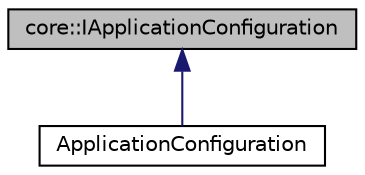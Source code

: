 digraph "core::IApplicationConfiguration"
{
  edge [fontname="Helvetica",fontsize="10",labelfontname="Helvetica",labelfontsize="10"];
  node [fontname="Helvetica",fontsize="10",shape=record];
  Node1 [label="core::IApplicationConfiguration",height=0.2,width=0.4,color="black", fillcolor="grey75", style="filled" fontcolor="black"];
  Node1 -> Node2 [dir="back",color="midnightblue",fontsize="10",style="solid",fontname="Helvetica"];
  Node2 [label="ApplicationConfiguration",height=0.2,width=0.4,color="black", fillcolor="white", style="filled",URL="$class_application_configuration.html",tooltip="Contains the configuration of the application. The information for this class is read from the config..."];
}

